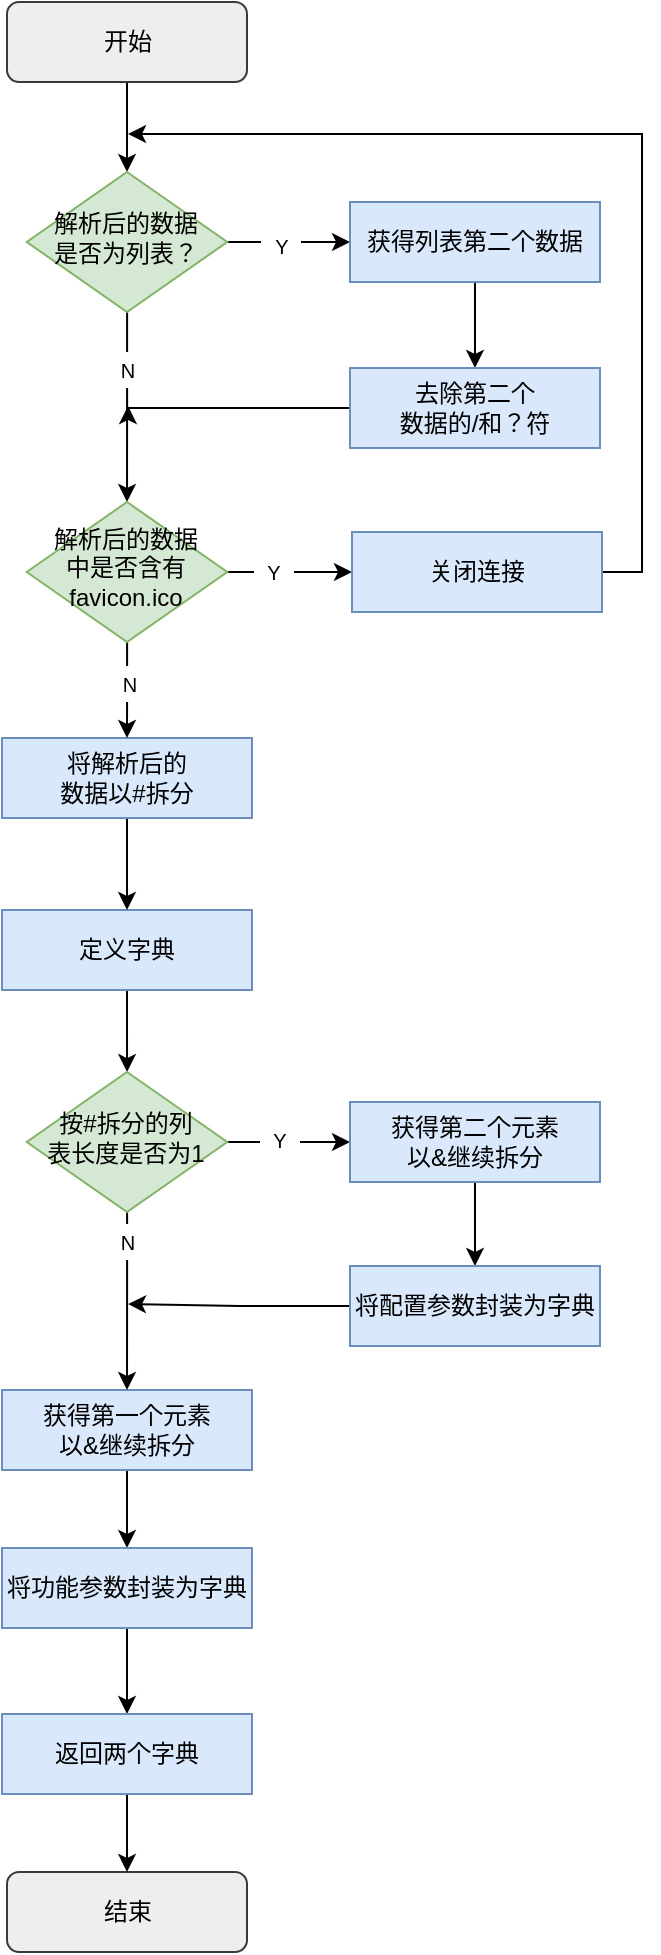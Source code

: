 <mxfile version="22.1.4" type="github">
  <diagram id="C5RBs43oDa-KdzZeNtuy" name="Page-1">
    <mxGraphModel dx="752" dy="703" grid="1" gridSize="1" guides="1" tooltips="1" connect="1" arrows="1" fold="1" page="1" pageScale="1" pageWidth="827" pageHeight="1169" math="0" shadow="0">
      <root>
        <mxCell id="WIyWlLk6GJQsqaUBKTNV-0" />
        <mxCell id="WIyWlLk6GJQsqaUBKTNV-1" parent="WIyWlLk6GJQsqaUBKTNV-0" />
        <mxCell id="D4McF2_vvJxb5yZmUDUs-18" value="" style="edgeStyle=orthogonalEdgeStyle;rounded=0;orthogonalLoop=1;jettySize=auto;html=1;entryX=0.5;entryY=0;entryDx=0;entryDy=0;" edge="1" parent="WIyWlLk6GJQsqaUBKTNV-1" source="D4McF2_vvJxb5yZmUDUs-1" target="D4McF2_vvJxb5yZmUDUs-10">
          <mxGeometry relative="1" as="geometry">
            <mxPoint x="188.5" y="170" as="targetPoint" />
          </mxGeometry>
        </mxCell>
        <mxCell id="D4McF2_vvJxb5yZmUDUs-1" value="开始" style="rounded=1;whiteSpace=wrap;html=1;fontSize=12;glass=0;strokeWidth=1;shadow=0;fillColor=#eeeeee;strokeColor=#36393d;" vertex="1" parent="WIyWlLk6GJQsqaUBKTNV-1">
          <mxGeometry x="128.5" y="30" width="120" height="40" as="geometry" />
        </mxCell>
        <mxCell id="D4McF2_vvJxb5yZmUDUs-38" value="" style="edgeStyle=orthogonalEdgeStyle;rounded=0;orthogonalLoop=1;jettySize=auto;html=1;" edge="1" parent="WIyWlLk6GJQsqaUBKTNV-1" source="D4McF2_vvJxb5yZmUDUs-7" target="D4McF2_vvJxb5yZmUDUs-36">
          <mxGeometry relative="1" as="geometry" />
        </mxCell>
        <mxCell id="D4McF2_vvJxb5yZmUDUs-7" value="定义字典" style="rounded=0;whiteSpace=wrap;html=1;fillColor=#dae8fc;strokeColor=#6c8ebf;" vertex="1" parent="WIyWlLk6GJQsqaUBKTNV-1">
          <mxGeometry x="126" y="484" width="125" height="40" as="geometry" />
        </mxCell>
        <mxCell id="D4McF2_vvJxb5yZmUDUs-8" value="" style="edgeStyle=orthogonalEdgeStyle;rounded=0;orthogonalLoop=1;jettySize=auto;html=1;entryX=0.5;entryY=0;entryDx=0;entryDy=0;" edge="1" parent="WIyWlLk6GJQsqaUBKTNV-1" source="D4McF2_vvJxb5yZmUDUs-10" target="D4McF2_vvJxb5yZmUDUs-24">
          <mxGeometry relative="1" as="geometry">
            <mxPoint x="189" y="288" as="targetPoint" />
          </mxGeometry>
        </mxCell>
        <mxCell id="D4McF2_vvJxb5yZmUDUs-19" value="" style="edgeStyle=orthogonalEdgeStyle;rounded=0;orthogonalLoop=1;jettySize=auto;html=1;" edge="1" parent="WIyWlLk6GJQsqaUBKTNV-1" source="D4McF2_vvJxb5yZmUDUs-10" target="D4McF2_vvJxb5yZmUDUs-16">
          <mxGeometry relative="1" as="geometry" />
        </mxCell>
        <mxCell id="D4McF2_vvJxb5yZmUDUs-10" value="解析后的数据&lt;br&gt;是否为列表？" style="rhombus;whiteSpace=wrap;html=1;shadow=0;fontFamily=Helvetica;fontSize=12;align=center;strokeWidth=1;spacing=6;spacingTop=-4;fillColor=#d5e8d4;strokeColor=#82b366;" vertex="1" parent="WIyWlLk6GJQsqaUBKTNV-1">
          <mxGeometry x="138.38" y="115" width="100.25" height="70" as="geometry" />
        </mxCell>
        <mxCell id="D4McF2_vvJxb5yZmUDUs-12" value="结束" style="rounded=1;whiteSpace=wrap;html=1;fontSize=12;glass=0;strokeWidth=1;shadow=0;fillColor=#eeeeee;strokeColor=#36393d;" vertex="1" parent="WIyWlLk6GJQsqaUBKTNV-1">
          <mxGeometry x="128.5" y="965" width="120" height="40" as="geometry" />
        </mxCell>
        <mxCell id="D4McF2_vvJxb5yZmUDUs-15" value="&lt;font style=&quot;font-size: 10px;&quot;&gt;N&lt;/font&gt;" style="text;html=1;strokeColor=none;fillColor=default;align=center;verticalAlign=middle;whiteSpace=wrap;rounded=0;" vertex="1" parent="WIyWlLk6GJQsqaUBKTNV-1">
          <mxGeometry x="179" y="205" width="20" height="18" as="geometry" />
        </mxCell>
        <mxCell id="D4McF2_vvJxb5yZmUDUs-22" value="" style="edgeStyle=orthogonalEdgeStyle;rounded=0;orthogonalLoop=1;jettySize=auto;html=1;" edge="1" parent="WIyWlLk6GJQsqaUBKTNV-1" source="D4McF2_vvJxb5yZmUDUs-16" target="D4McF2_vvJxb5yZmUDUs-21">
          <mxGeometry relative="1" as="geometry" />
        </mxCell>
        <mxCell id="D4McF2_vvJxb5yZmUDUs-16" value="获得列表第二个数据" style="rounded=0;whiteSpace=wrap;html=1;fillColor=#dae8fc;strokeColor=#6c8ebf;" vertex="1" parent="WIyWlLk6GJQsqaUBKTNV-1">
          <mxGeometry x="300" y="130" width="125" height="40" as="geometry" />
        </mxCell>
        <mxCell id="D4McF2_vvJxb5yZmUDUs-20" value="&lt;font style=&quot;font-size: 10px;&quot;&gt;Y&lt;/font&gt;" style="text;html=1;strokeColor=none;fillColor=default;align=center;verticalAlign=middle;whiteSpace=wrap;rounded=0;" vertex="1" parent="WIyWlLk6GJQsqaUBKTNV-1">
          <mxGeometry x="255.5" y="143" width="20" height="18" as="geometry" />
        </mxCell>
        <mxCell id="D4McF2_vvJxb5yZmUDUs-27" value="" style="edgeStyle=orthogonalEdgeStyle;rounded=0;orthogonalLoop=1;jettySize=auto;html=1;" edge="1" parent="WIyWlLk6GJQsqaUBKTNV-1" source="D4McF2_vvJxb5yZmUDUs-21">
          <mxGeometry relative="1" as="geometry">
            <mxPoint x="189" y="232" as="targetPoint" />
            <Array as="points">
              <mxPoint x="189" y="233" />
            </Array>
          </mxGeometry>
        </mxCell>
        <mxCell id="D4McF2_vvJxb5yZmUDUs-21" value="去除第二个&lt;br&gt;数据的/和？符" style="rounded=0;whiteSpace=wrap;html=1;fillColor=#dae8fc;strokeColor=#6c8ebf;" vertex="1" parent="WIyWlLk6GJQsqaUBKTNV-1">
          <mxGeometry x="300" y="213" width="125" height="40" as="geometry" />
        </mxCell>
        <mxCell id="D4McF2_vvJxb5yZmUDUs-33" value="" style="edgeStyle=orthogonalEdgeStyle;rounded=0;orthogonalLoop=1;jettySize=auto;html=1;" edge="1" parent="WIyWlLk6GJQsqaUBKTNV-1" source="D4McF2_vvJxb5yZmUDUs-23" target="D4McF2_vvJxb5yZmUDUs-7">
          <mxGeometry relative="1" as="geometry" />
        </mxCell>
        <mxCell id="D4McF2_vvJxb5yZmUDUs-23" value="将解析后的&lt;br&gt;数据以#拆分" style="rounded=0;whiteSpace=wrap;html=1;fillColor=#dae8fc;strokeColor=#6c8ebf;" vertex="1" parent="WIyWlLk6GJQsqaUBKTNV-1">
          <mxGeometry x="126" y="398" width="125" height="40" as="geometry" />
        </mxCell>
        <mxCell id="D4McF2_vvJxb5yZmUDUs-25" value="" style="edgeStyle=orthogonalEdgeStyle;rounded=0;orthogonalLoop=1;jettySize=auto;html=1;" edge="1" parent="WIyWlLk6GJQsqaUBKTNV-1" source="D4McF2_vvJxb5yZmUDUs-24" target="D4McF2_vvJxb5yZmUDUs-23">
          <mxGeometry relative="1" as="geometry" />
        </mxCell>
        <mxCell id="D4McF2_vvJxb5yZmUDUs-29" style="edgeStyle=orthogonalEdgeStyle;rounded=0;orthogonalLoop=1;jettySize=auto;html=1;entryX=0;entryY=0.5;entryDx=0;entryDy=0;" edge="1" parent="WIyWlLk6GJQsqaUBKTNV-1" source="D4McF2_vvJxb5yZmUDUs-24" target="D4McF2_vvJxb5yZmUDUs-28">
          <mxGeometry relative="1" as="geometry" />
        </mxCell>
        <mxCell id="D4McF2_vvJxb5yZmUDUs-24" value="解析后的数据&lt;br&gt;中是否含有favicon.ico" style="rhombus;whiteSpace=wrap;html=1;shadow=0;fontFamily=Helvetica;fontSize=12;align=center;strokeWidth=1;spacing=6;spacingTop=-4;fillColor=#d5e8d4;strokeColor=#82b366;" vertex="1" parent="WIyWlLk6GJQsqaUBKTNV-1">
          <mxGeometry x="138.38" y="280" width="100.25" height="70" as="geometry" />
        </mxCell>
        <mxCell id="D4McF2_vvJxb5yZmUDUs-26" value="&lt;font style=&quot;font-size: 10px;&quot;&gt;N&lt;/font&gt;" style="text;html=1;strokeColor=none;fillColor=default;align=center;verticalAlign=middle;whiteSpace=wrap;rounded=0;" vertex="1" parent="WIyWlLk6GJQsqaUBKTNV-1">
          <mxGeometry x="180" y="362" width="20" height="18" as="geometry" />
        </mxCell>
        <mxCell id="D4McF2_vvJxb5yZmUDUs-32" style="edgeStyle=orthogonalEdgeStyle;rounded=0;orthogonalLoop=1;jettySize=auto;html=1;exitX=1;exitY=0.5;exitDx=0;exitDy=0;" edge="1" parent="WIyWlLk6GJQsqaUBKTNV-1" source="D4McF2_vvJxb5yZmUDUs-28">
          <mxGeometry relative="1" as="geometry">
            <mxPoint x="437" y="313" as="sourcePoint" />
            <mxPoint x="189" y="96" as="targetPoint" />
            <Array as="points">
              <mxPoint x="446" y="315" />
              <mxPoint x="446" y="96" />
              <mxPoint x="216" y="96" />
            </Array>
          </mxGeometry>
        </mxCell>
        <mxCell id="D4McF2_vvJxb5yZmUDUs-28" value="关闭连接" style="rounded=0;whiteSpace=wrap;html=1;fillColor=#dae8fc;strokeColor=#6c8ebf;" vertex="1" parent="WIyWlLk6GJQsqaUBKTNV-1">
          <mxGeometry x="301" y="295" width="125" height="40" as="geometry" />
        </mxCell>
        <mxCell id="D4McF2_vvJxb5yZmUDUs-30" value="&lt;font style=&quot;font-size: 10px;&quot;&gt;Y&lt;/font&gt;" style="text;html=1;strokeColor=none;fillColor=default;align=center;verticalAlign=middle;whiteSpace=wrap;rounded=0;" vertex="1" parent="WIyWlLk6GJQsqaUBKTNV-1">
          <mxGeometry x="252" y="306" width="20" height="18" as="geometry" />
        </mxCell>
        <mxCell id="D4McF2_vvJxb5yZmUDUs-50" value="" style="edgeStyle=orthogonalEdgeStyle;rounded=0;orthogonalLoop=1;jettySize=auto;html=1;" edge="1" parent="WIyWlLk6GJQsqaUBKTNV-1" source="D4McF2_vvJxb5yZmUDUs-34" target="D4McF2_vvJxb5yZmUDUs-45">
          <mxGeometry relative="1" as="geometry" />
        </mxCell>
        <mxCell id="D4McF2_vvJxb5yZmUDUs-34" value="获得第一个元素&lt;br&gt;以&amp;amp;继续拆分" style="rounded=0;whiteSpace=wrap;html=1;fillColor=#dae8fc;strokeColor=#6c8ebf;" vertex="1" parent="WIyWlLk6GJQsqaUBKTNV-1">
          <mxGeometry x="126" y="724" width="125" height="40" as="geometry" />
        </mxCell>
        <mxCell id="D4McF2_vvJxb5yZmUDUs-39" value="" style="edgeStyle=orthogonalEdgeStyle;rounded=0;orthogonalLoop=1;jettySize=auto;html=1;" edge="1" parent="WIyWlLk6GJQsqaUBKTNV-1" source="D4McF2_vvJxb5yZmUDUs-36" target="D4McF2_vvJxb5yZmUDUs-34">
          <mxGeometry relative="1" as="geometry" />
        </mxCell>
        <mxCell id="D4McF2_vvJxb5yZmUDUs-42" value="" style="edgeStyle=orthogonalEdgeStyle;rounded=0;orthogonalLoop=1;jettySize=auto;html=1;" edge="1" parent="WIyWlLk6GJQsqaUBKTNV-1" source="D4McF2_vvJxb5yZmUDUs-36" target="D4McF2_vvJxb5yZmUDUs-41">
          <mxGeometry relative="1" as="geometry" />
        </mxCell>
        <mxCell id="D4McF2_vvJxb5yZmUDUs-36" value="按#拆分的列&lt;br&gt;表长度是否为1" style="rhombus;whiteSpace=wrap;html=1;shadow=0;fontFamily=Helvetica;fontSize=12;align=center;strokeWidth=1;spacing=6;spacingTop=-4;fillColor=#d5e8d4;strokeColor=#82b366;" vertex="1" parent="WIyWlLk6GJQsqaUBKTNV-1">
          <mxGeometry x="138.38" y="565" width="100.25" height="70" as="geometry" />
        </mxCell>
        <mxCell id="D4McF2_vvJxb5yZmUDUs-40" value="&lt;font style=&quot;font-size: 10px;&quot;&gt;N&lt;/font&gt;" style="text;html=1;strokeColor=none;fillColor=default;align=center;verticalAlign=middle;whiteSpace=wrap;rounded=0;" vertex="1" parent="WIyWlLk6GJQsqaUBKTNV-1">
          <mxGeometry x="179" y="641" width="20" height="18" as="geometry" />
        </mxCell>
        <mxCell id="D4McF2_vvJxb5yZmUDUs-44" value="" style="edgeStyle=orthogonalEdgeStyle;rounded=0;orthogonalLoop=1;jettySize=auto;html=1;" edge="1" parent="WIyWlLk6GJQsqaUBKTNV-1" source="D4McF2_vvJxb5yZmUDUs-41" target="D4McF2_vvJxb5yZmUDUs-43">
          <mxGeometry relative="1" as="geometry" />
        </mxCell>
        <mxCell id="D4McF2_vvJxb5yZmUDUs-41" value="获得第二个元素&lt;br&gt;以&amp;amp;继续拆分" style="rounded=0;whiteSpace=wrap;html=1;fillColor=#dae8fc;strokeColor=#6c8ebf;" vertex="1" parent="WIyWlLk6GJQsqaUBKTNV-1">
          <mxGeometry x="300" y="580" width="125" height="40" as="geometry" />
        </mxCell>
        <mxCell id="D4McF2_vvJxb5yZmUDUs-49" style="edgeStyle=orthogonalEdgeStyle;rounded=0;orthogonalLoop=1;jettySize=auto;html=1;" edge="1" parent="WIyWlLk6GJQsqaUBKTNV-1" source="D4McF2_vvJxb5yZmUDUs-43">
          <mxGeometry relative="1" as="geometry">
            <mxPoint x="189" y="681" as="targetPoint" />
          </mxGeometry>
        </mxCell>
        <mxCell id="D4McF2_vvJxb5yZmUDUs-43" value="将配置参数封装为字典" style="rounded=0;whiteSpace=wrap;html=1;fillColor=#dae8fc;strokeColor=#6c8ebf;" vertex="1" parent="WIyWlLk6GJQsqaUBKTNV-1">
          <mxGeometry x="300" y="662" width="125" height="40" as="geometry" />
        </mxCell>
        <mxCell id="D4McF2_vvJxb5yZmUDUs-52" value="" style="edgeStyle=orthogonalEdgeStyle;rounded=0;orthogonalLoop=1;jettySize=auto;html=1;" edge="1" parent="WIyWlLk6GJQsqaUBKTNV-1" source="D4McF2_vvJxb5yZmUDUs-45" target="D4McF2_vvJxb5yZmUDUs-51">
          <mxGeometry relative="1" as="geometry" />
        </mxCell>
        <mxCell id="D4McF2_vvJxb5yZmUDUs-45" value="将功能参数封装为字典" style="rounded=0;whiteSpace=wrap;html=1;fillColor=#dae8fc;strokeColor=#6c8ebf;" vertex="1" parent="WIyWlLk6GJQsqaUBKTNV-1">
          <mxGeometry x="126" y="803" width="125" height="40" as="geometry" />
        </mxCell>
        <mxCell id="D4McF2_vvJxb5yZmUDUs-53" value="" style="edgeStyle=orthogonalEdgeStyle;rounded=0;orthogonalLoop=1;jettySize=auto;html=1;" edge="1" parent="WIyWlLk6GJQsqaUBKTNV-1" source="D4McF2_vvJxb5yZmUDUs-51" target="D4McF2_vvJxb5yZmUDUs-12">
          <mxGeometry relative="1" as="geometry" />
        </mxCell>
        <mxCell id="D4McF2_vvJxb5yZmUDUs-51" value="返回两个字典" style="rounded=0;whiteSpace=wrap;html=1;fillColor=#dae8fc;strokeColor=#6c8ebf;" vertex="1" parent="WIyWlLk6GJQsqaUBKTNV-1">
          <mxGeometry x="126" y="886" width="125" height="40" as="geometry" />
        </mxCell>
        <mxCell id="D4McF2_vvJxb5yZmUDUs-54" value="&lt;font style=&quot;font-size: 10px;&quot;&gt;Y&lt;/font&gt;" style="text;html=1;strokeColor=none;fillColor=default;align=center;verticalAlign=middle;whiteSpace=wrap;rounded=0;" vertex="1" parent="WIyWlLk6GJQsqaUBKTNV-1">
          <mxGeometry x="255" y="590" width="20" height="18" as="geometry" />
        </mxCell>
      </root>
    </mxGraphModel>
  </diagram>
</mxfile>
